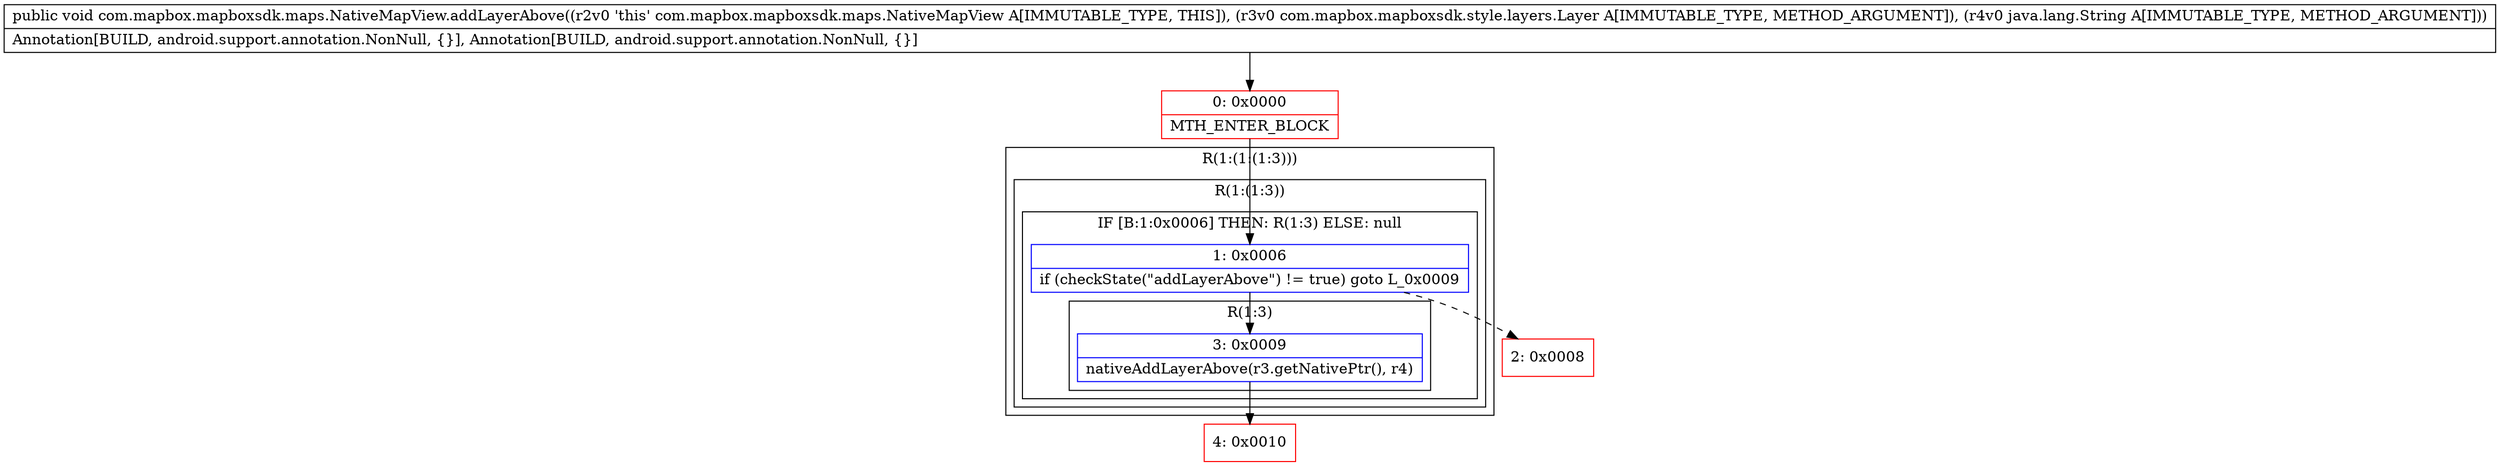 digraph "CFG forcom.mapbox.mapboxsdk.maps.NativeMapView.addLayerAbove(Lcom\/mapbox\/mapboxsdk\/style\/layers\/Layer;Ljava\/lang\/String;)V" {
subgraph cluster_Region_1938826460 {
label = "R(1:(1:(1:3)))";
node [shape=record,color=blue];
subgraph cluster_Region_1975796706 {
label = "R(1:(1:3))";
node [shape=record,color=blue];
subgraph cluster_IfRegion_1578600682 {
label = "IF [B:1:0x0006] THEN: R(1:3) ELSE: null";
node [shape=record,color=blue];
Node_1 [shape=record,label="{1\:\ 0x0006|if (checkState(\"addLayerAbove\") != true) goto L_0x0009\l}"];
subgraph cluster_Region_896328000 {
label = "R(1:3)";
node [shape=record,color=blue];
Node_3 [shape=record,label="{3\:\ 0x0009|nativeAddLayerAbove(r3.getNativePtr(), r4)\l}"];
}
}
}
}
Node_0 [shape=record,color=red,label="{0\:\ 0x0000|MTH_ENTER_BLOCK\l}"];
Node_2 [shape=record,color=red,label="{2\:\ 0x0008}"];
Node_4 [shape=record,color=red,label="{4\:\ 0x0010}"];
MethodNode[shape=record,label="{public void com.mapbox.mapboxsdk.maps.NativeMapView.addLayerAbove((r2v0 'this' com.mapbox.mapboxsdk.maps.NativeMapView A[IMMUTABLE_TYPE, THIS]), (r3v0 com.mapbox.mapboxsdk.style.layers.Layer A[IMMUTABLE_TYPE, METHOD_ARGUMENT]), (r4v0 java.lang.String A[IMMUTABLE_TYPE, METHOD_ARGUMENT]))  | Annotation[BUILD, android.support.annotation.NonNull, \{\}], Annotation[BUILD, android.support.annotation.NonNull, \{\}]\l}"];
MethodNode -> Node_0;
Node_1 -> Node_2[style=dashed];
Node_1 -> Node_3;
Node_3 -> Node_4;
Node_0 -> Node_1;
}


